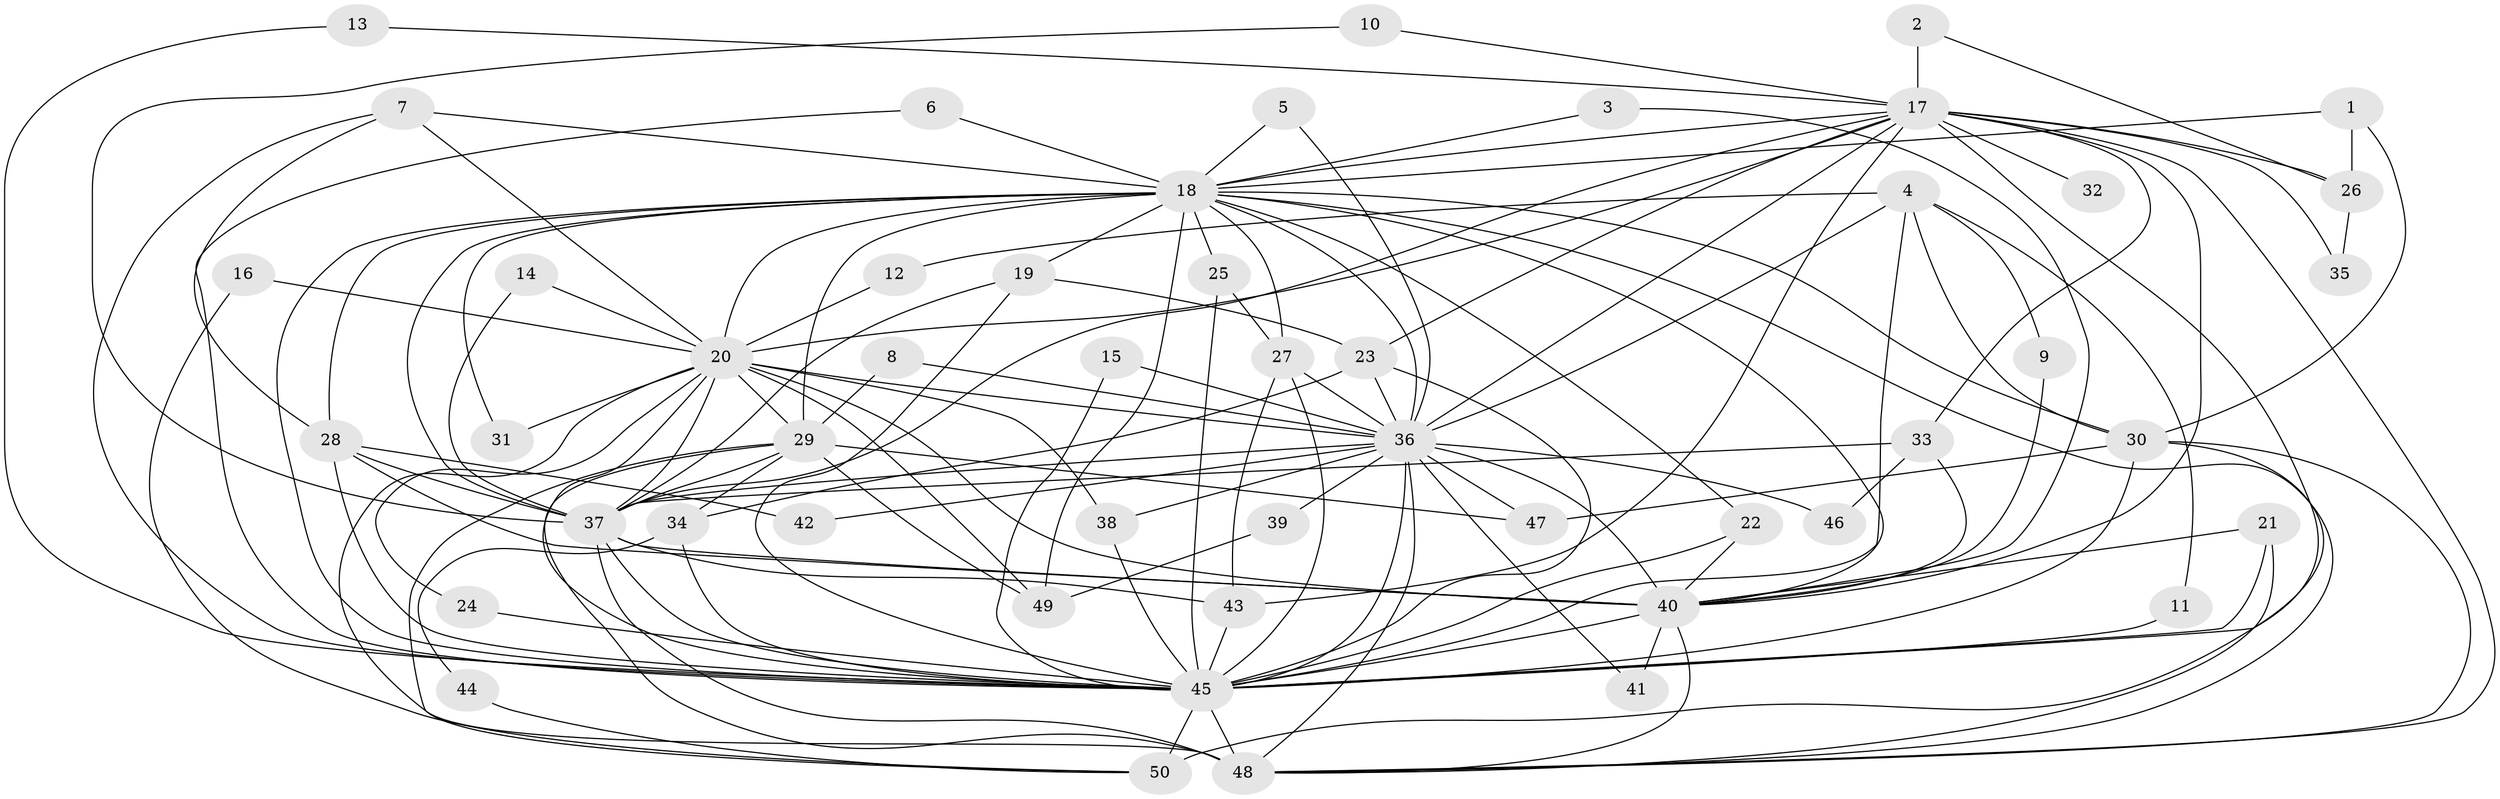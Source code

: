 // original degree distribution, {19: 0.03, 26: 0.01, 28: 0.01, 21: 0.01, 13: 0.01, 22: 0.01, 15: 0.01, 18: 0.01, 3: 0.18, 7: 0.01, 4: 0.07, 2: 0.55, 6: 0.06, 5: 0.03}
// Generated by graph-tools (version 1.1) at 2025/49/03/09/25 03:49:38]
// undirected, 50 vertices, 134 edges
graph export_dot {
graph [start="1"]
  node [color=gray90,style=filled];
  1;
  2;
  3;
  4;
  5;
  6;
  7;
  8;
  9;
  10;
  11;
  12;
  13;
  14;
  15;
  16;
  17;
  18;
  19;
  20;
  21;
  22;
  23;
  24;
  25;
  26;
  27;
  28;
  29;
  30;
  31;
  32;
  33;
  34;
  35;
  36;
  37;
  38;
  39;
  40;
  41;
  42;
  43;
  44;
  45;
  46;
  47;
  48;
  49;
  50;
  1 -- 18 [weight=1.0];
  1 -- 26 [weight=1.0];
  1 -- 30 [weight=1.0];
  2 -- 17 [weight=2.0];
  2 -- 26 [weight=1.0];
  3 -- 18 [weight=1.0];
  3 -- 40 [weight=1.0];
  4 -- 9 [weight=1.0];
  4 -- 11 [weight=1.0];
  4 -- 12 [weight=1.0];
  4 -- 30 [weight=1.0];
  4 -- 36 [weight=1.0];
  4 -- 45 [weight=1.0];
  5 -- 18 [weight=1.0];
  5 -- 36 [weight=1.0];
  6 -- 18 [weight=1.0];
  6 -- 45 [weight=1.0];
  7 -- 18 [weight=1.0];
  7 -- 20 [weight=1.0];
  7 -- 28 [weight=1.0];
  7 -- 45 [weight=1.0];
  8 -- 29 [weight=1.0];
  8 -- 36 [weight=1.0];
  9 -- 40 [weight=1.0];
  10 -- 17 [weight=1.0];
  10 -- 37 [weight=1.0];
  11 -- 45 [weight=1.0];
  12 -- 20 [weight=1.0];
  13 -- 17 [weight=1.0];
  13 -- 45 [weight=1.0];
  14 -- 20 [weight=1.0];
  14 -- 37 [weight=1.0];
  15 -- 36 [weight=1.0];
  15 -- 45 [weight=1.0];
  16 -- 20 [weight=1.0];
  16 -- 50 [weight=1.0];
  17 -- 18 [weight=3.0];
  17 -- 20 [weight=4.0];
  17 -- 23 [weight=1.0];
  17 -- 26 [weight=1.0];
  17 -- 32 [weight=2.0];
  17 -- 33 [weight=2.0];
  17 -- 35 [weight=1.0];
  17 -- 36 [weight=2.0];
  17 -- 37 [weight=2.0];
  17 -- 40 [weight=2.0];
  17 -- 43 [weight=1.0];
  17 -- 45 [weight=4.0];
  17 -- 48 [weight=2.0];
  18 -- 19 [weight=1.0];
  18 -- 20 [weight=1.0];
  18 -- 22 [weight=1.0];
  18 -- 25 [weight=1.0];
  18 -- 27 [weight=2.0];
  18 -- 28 [weight=1.0];
  18 -- 29 [weight=1.0];
  18 -- 30 [weight=1.0];
  18 -- 31 [weight=1.0];
  18 -- 36 [weight=1.0];
  18 -- 37 [weight=2.0];
  18 -- 40 [weight=1.0];
  18 -- 45 [weight=3.0];
  18 -- 48 [weight=1.0];
  18 -- 49 [weight=2.0];
  19 -- 23 [weight=1.0];
  19 -- 37 [weight=1.0];
  19 -- 45 [weight=1.0];
  20 -- 24 [weight=1.0];
  20 -- 29 [weight=1.0];
  20 -- 31 [weight=1.0];
  20 -- 36 [weight=2.0];
  20 -- 37 [weight=1.0];
  20 -- 38 [weight=1.0];
  20 -- 40 [weight=1.0];
  20 -- 45 [weight=2.0];
  20 -- 48 [weight=1.0];
  20 -- 49 [weight=1.0];
  21 -- 40 [weight=1.0];
  21 -- 45 [weight=1.0];
  21 -- 48 [weight=1.0];
  22 -- 40 [weight=1.0];
  22 -- 45 [weight=1.0];
  23 -- 34 [weight=1.0];
  23 -- 36 [weight=1.0];
  23 -- 45 [weight=1.0];
  24 -- 45 [weight=1.0];
  25 -- 27 [weight=1.0];
  25 -- 45 [weight=1.0];
  26 -- 35 [weight=1.0];
  27 -- 36 [weight=1.0];
  27 -- 43 [weight=1.0];
  27 -- 45 [weight=1.0];
  28 -- 37 [weight=1.0];
  28 -- 40 [weight=1.0];
  28 -- 42 [weight=1.0];
  28 -- 45 [weight=1.0];
  29 -- 34 [weight=2.0];
  29 -- 37 [weight=1.0];
  29 -- 47 [weight=1.0];
  29 -- 48 [weight=1.0];
  29 -- 49 [weight=1.0];
  29 -- 50 [weight=1.0];
  30 -- 45 [weight=1.0];
  30 -- 47 [weight=1.0];
  30 -- 48 [weight=1.0];
  30 -- 50 [weight=1.0];
  33 -- 37 [weight=1.0];
  33 -- 40 [weight=1.0];
  33 -- 46 [weight=1.0];
  34 -- 44 [weight=1.0];
  34 -- 45 [weight=1.0];
  36 -- 37 [weight=1.0];
  36 -- 38 [weight=1.0];
  36 -- 39 [weight=1.0];
  36 -- 40 [weight=2.0];
  36 -- 41 [weight=1.0];
  36 -- 42 [weight=1.0];
  36 -- 45 [weight=2.0];
  36 -- 46 [weight=1.0];
  36 -- 47 [weight=1.0];
  36 -- 48 [weight=1.0];
  37 -- 40 [weight=2.0];
  37 -- 43 [weight=1.0];
  37 -- 45 [weight=2.0];
  37 -- 48 [weight=3.0];
  38 -- 45 [weight=1.0];
  39 -- 49 [weight=1.0];
  40 -- 41 [weight=1.0];
  40 -- 45 [weight=3.0];
  40 -- 48 [weight=1.0];
  43 -- 45 [weight=1.0];
  44 -- 50 [weight=1.0];
  45 -- 48 [weight=3.0];
  45 -- 50 [weight=3.0];
}
